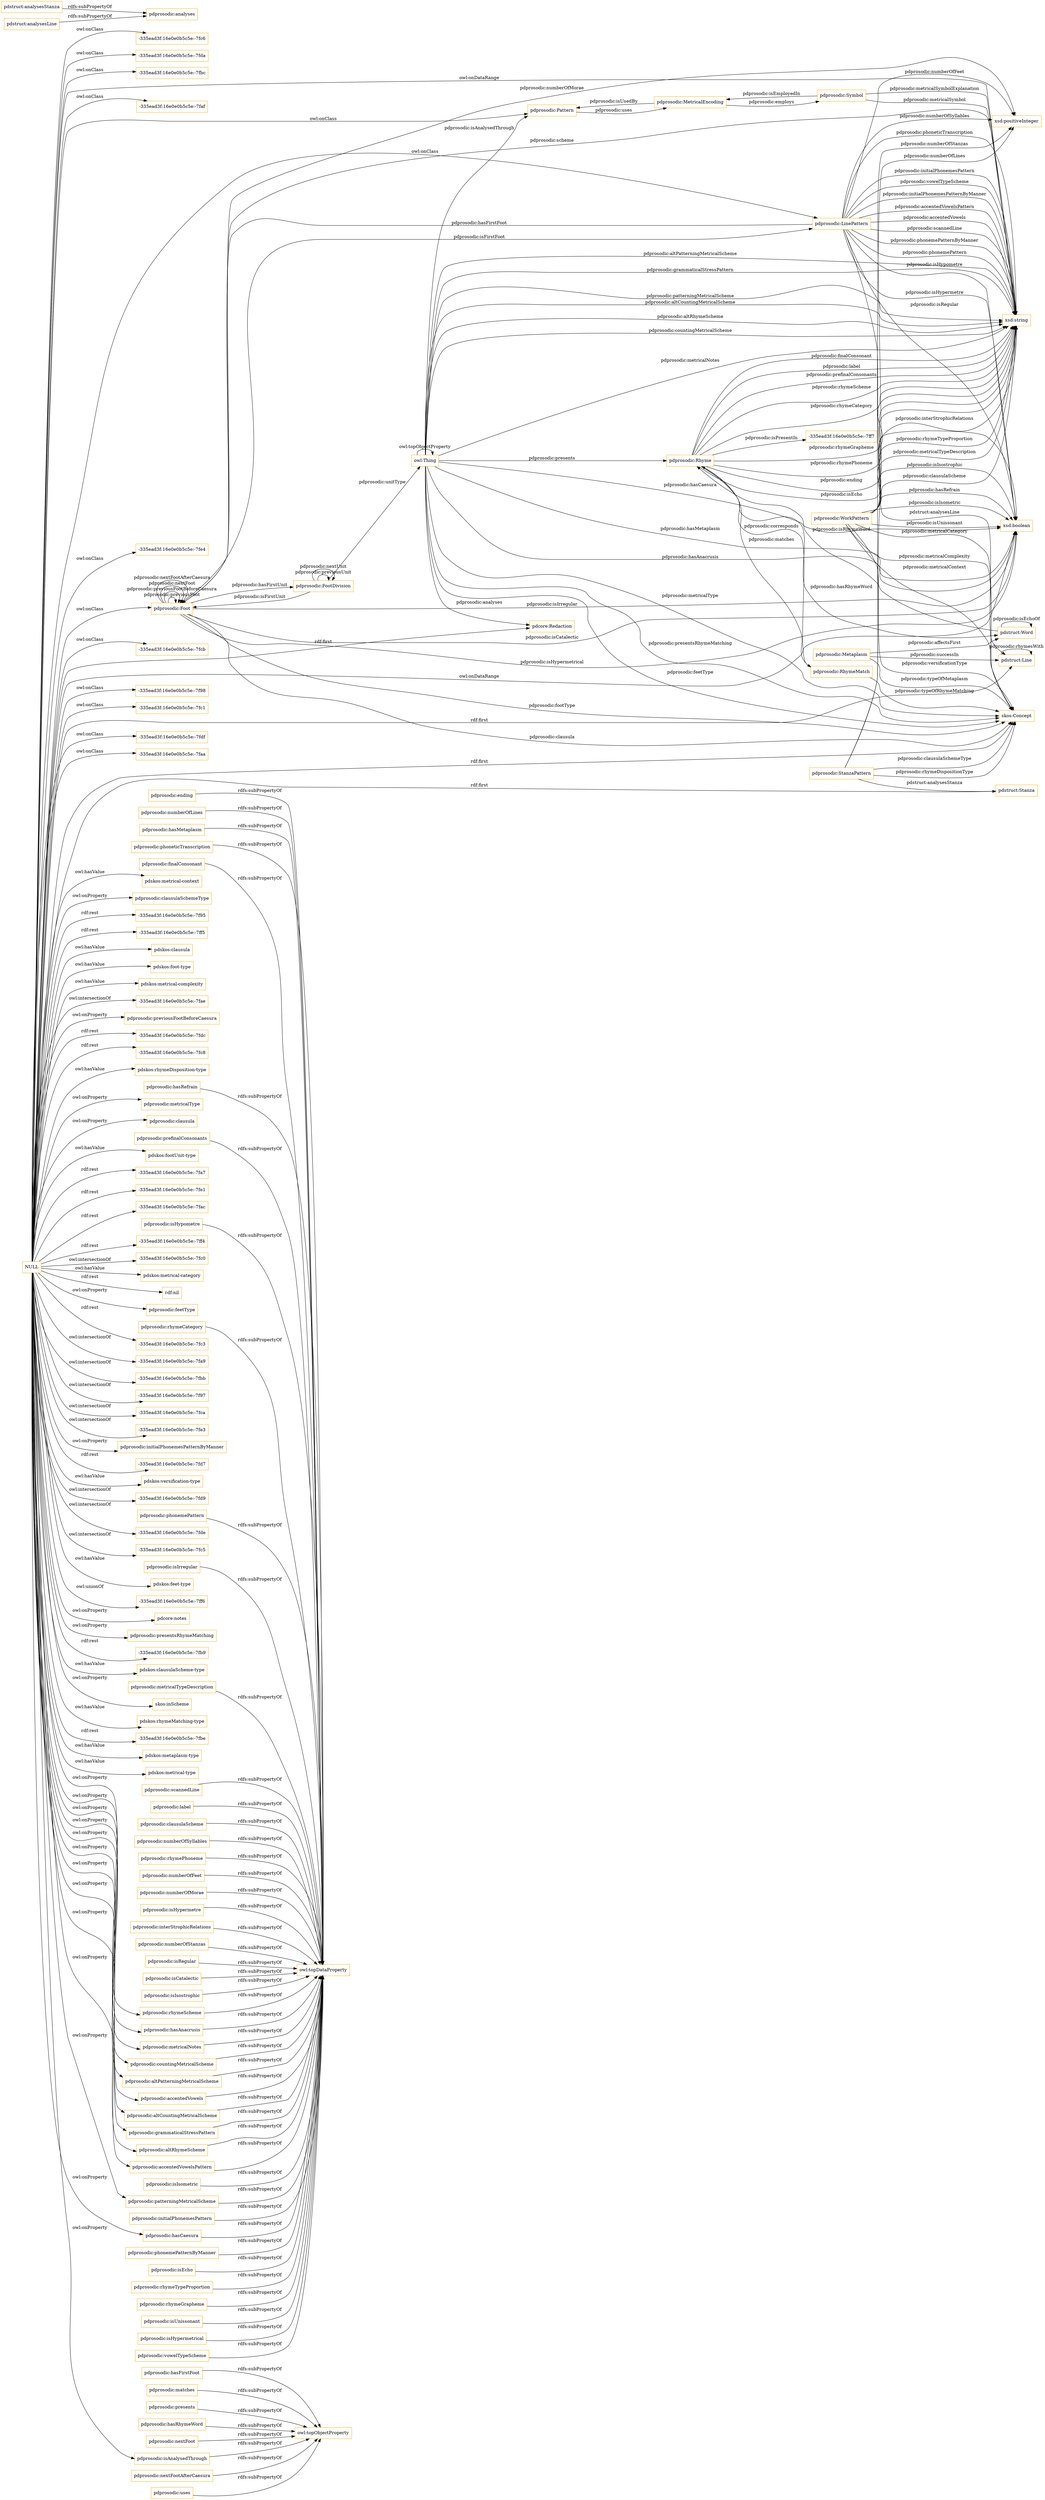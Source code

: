 digraph ar2dtool_diagram { 
rankdir=LR;
size="1501"
node [shape = rectangle, color="orange"]; "-335ead3f:16e0e0b5c5e:-7fc6" "-335ead3f:16e0e0b5c5e:-7fda" "-335ead3f:16e0e0b5c5e:-7fbc" "pdprosodic:WorkPattern" "pdprosodic:Foot" "-335ead3f:16e0e0b5c5e:-7faf" "pdprosodic:Rhyme" "pdstruct:Line" "pdprosodic:LinePattern" "-335ead3f:16e0e0b5c5e:-7fe4" "pdstruct:Word" "pdstruct:Stanza" "-335ead3f:16e0e0b5c5e:-7fcb" "pdprosodic:FootDivision" "-335ead3f:16e0e0b5c5e:-7ff7" "pdprosodic:RhymeMatch" "pdprosodic:Symbol" "pdprosodic:Metaplasm" "pdcore:Redaction" "pdprosodic:Pattern" "-335ead3f:16e0e0b5c5e:-7f98" "-335ead3f:16e0e0b5c5e:-7fc1" "skos:Concept" "-335ead3f:16e0e0b5c5e:-7fdf" "pdprosodic:MetricalEncoding" "-335ead3f:16e0e0b5c5e:-7faa" "pdprosodic:StanzaPattern" ; /*classes style*/
	"pdprosodic:rhymeScheme" -> "owl:topDataProperty" [ label = "rdfs:subPropertyOf" ];
	"pdprosodic:hasAnacrusis" -> "owl:topDataProperty" [ label = "rdfs:subPropertyOf" ];
	"pdprosodic:metricalNotes" -> "owl:topDataProperty" [ label = "rdfs:subPropertyOf" ];
	"pdprosodic:phonemePatternByManner" -> "owl:topDataProperty" [ label = "rdfs:subPropertyOf" ];
	"pdprosodic:isEcho" -> "owl:topDataProperty" [ label = "rdfs:subPropertyOf" ];
	"pdprosodic:rhymeTypeProportion" -> "owl:topDataProperty" [ label = "rdfs:subPropertyOf" ];
	"pdprosodic:rhymeGrapheme" -> "owl:topDataProperty" [ label = "rdfs:subPropertyOf" ];
	"pdprosodic:isUnissonant" -> "owl:topDataProperty" [ label = "rdfs:subPropertyOf" ];
	"pdprosodic:isHypermetrical" -> "owl:topDataProperty" [ label = "rdfs:subPropertyOf" ];
	"pdprosodic:hasFirstFoot" -> "owl:topObjectProperty" [ label = "rdfs:subPropertyOf" ];
	"pdprosodic:countingMetricalScheme" -> "owl:topDataProperty" [ label = "rdfs:subPropertyOf" ];
	"pdprosodic:vowelTypeScheme" -> "owl:topDataProperty" [ label = "rdfs:subPropertyOf" ];
	"pdprosodic:ending" -> "owl:topDataProperty" [ label = "rdfs:subPropertyOf" ];
	"pdprosodic:numberOfLines" -> "owl:topDataProperty" [ label = "rdfs:subPropertyOf" ];
	"pdprosodic:hasMetaplasm" -> "owl:topDataProperty" [ label = "rdfs:subPropertyOf" ];
	"pdprosodic:phoneticTranscription" -> "owl:topDataProperty" [ label = "rdfs:subPropertyOf" ];
	"pdprosodic:matches" -> "owl:topObjectProperty" [ label = "rdfs:subPropertyOf" ];
	"pdprosodic:finalConsonant" -> "owl:topDataProperty" [ label = "rdfs:subPropertyOf" ];
	"pdprosodic:hasRefrain" -> "owl:topDataProperty" [ label = "rdfs:subPropertyOf" ];
	"pdprosodic:prefinalConsonants" -> "owl:topDataProperty" [ label = "rdfs:subPropertyOf" ];
	"pdprosodic:isHypometre" -> "owl:topDataProperty" [ label = "rdfs:subPropertyOf" ];
	"pdprosodic:presents" -> "owl:topObjectProperty" [ label = "rdfs:subPropertyOf" ];
	"pdprosodic:rhymeCategory" -> "owl:topDataProperty" [ label = "rdfs:subPropertyOf" ];
	"pdstruct:analysesStanza" -> "pdprosodic:analyses" [ label = "rdfs:subPropertyOf" ];
	"pdprosodic:phonemePattern" -> "owl:topDataProperty" [ label = "rdfs:subPropertyOf" ];
	"pdprosodic:isIrregular" -> "owl:topDataProperty" [ label = "rdfs:subPropertyOf" ];
	"pdprosodic:hasRhymeWord" -> "owl:topObjectProperty" [ label = "rdfs:subPropertyOf" ];
	"pdprosodic:isAnalysedThrough" -> "owl:topObjectProperty" [ label = "rdfs:subPropertyOf" ];
	"pdprosodic:metricalTypeDescription" -> "owl:topDataProperty" [ label = "rdfs:subPropertyOf" ];
	"pdprosodic:nextFoot" -> "owl:topObjectProperty" [ label = "rdfs:subPropertyOf" ];
	"pdprosodic:altPatterningMetricalScheme" -> "owl:topDataProperty" [ label = "rdfs:subPropertyOf" ];
	"pdprosodic:scannedLine" -> "owl:topDataProperty" [ label = "rdfs:subPropertyOf" ];
	"NULL" -> "pdprosodic:Foot" [ label = "owl:onClass" ];
	"NULL" -> "pdprosodic:accentedVowels" [ label = "owl:onProperty" ];
	"NULL" -> "pdskos:metrical-context" [ label = "owl:hasValue" ];
	"NULL" -> "skos:Concept" [ label = "rdf:first" ];
	"NULL" -> "pdprosodic:clausulaSchemeType" [ label = "owl:onProperty" ];
	"NULL" -> "-335ead3f:16e0e0b5c5e:-7faa" [ label = "owl:onClass" ];
	"NULL" -> "-335ead3f:16e0e0b5c5e:-7f95" [ label = "rdf:rest" ];
	"NULL" -> "-335ead3f:16e0e0b5c5e:-7ff5" [ label = "rdf:rest" ];
	"NULL" -> "pdskos:clausula" [ label = "owl:hasValue" ];
	"NULL" -> "pdskos:foot-type" [ label = "owl:hasValue" ];
	"NULL" -> "pdskos:metrical-complexity" [ label = "owl:hasValue" ];
	"NULL" -> "pdprosodic:altPatterningMetricalScheme" [ label = "owl:onProperty" ];
	"NULL" -> "-335ead3f:16e0e0b5c5e:-7fcb" [ label = "owl:onClass" ];
	"NULL" -> "-335ead3f:16e0e0b5c5e:-7fae" [ label = "owl:intersectionOf" ];
	"NULL" -> "pdprosodic:previousFootBeforeCaesura" [ label = "owl:onProperty" ];
	"NULL" -> "-335ead3f:16e0e0b5c5e:-7fdc" [ label = "rdf:rest" ];
	"NULL" -> "-335ead3f:16e0e0b5c5e:-7fe4" [ label = "owl:onClass" ];
	"NULL" -> "-335ead3f:16e0e0b5c5e:-7fc6" [ label = "owl:onClass" ];
	"NULL" -> "-335ead3f:16e0e0b5c5e:-7fc8" [ label = "rdf:rest" ];
	"NULL" -> "pdskos:rhymeDisposition-type" [ label = "owl:hasValue" ];
	"NULL" -> "pdprosodic:altCountingMetricalScheme" [ label = "owl:onProperty" ];
	"NULL" -> "pdprosodic:hasAnacrusis" [ label = "owl:onProperty" ];
	"NULL" -> "-335ead3f:16e0e0b5c5e:-7fdf" [ label = "owl:onClass" ];
	"NULL" -> "pdprosodic:metricalType" [ label = "owl:onProperty" ];
	"NULL" -> "-335ead3f:16e0e0b5c5e:-7f98" [ label = "owl:onClass" ];
	"NULL" -> "pdprosodic:clausula" [ label = "owl:onProperty" ];
	"NULL" -> "pdprosodic:rhymeScheme" [ label = "owl:onProperty" ];
	"NULL" -> "pdprosodic:grammaticalStressPattern" [ label = "owl:onProperty" ];
	"NULL" -> "-335ead3f:16e0e0b5c5e:-7fda" [ label = "owl:onClass" ];
	"NULL" -> "pdskos:footUnit-type" [ label = "owl:hasValue" ];
	"NULL" -> "pdcore:Redaction" [ label = "rdf:first" ];
	"NULL" -> "-335ead3f:16e0e0b5c5e:-7fa7" [ label = "rdf:rest" ];
	"NULL" -> "-335ead3f:16e0e0b5c5e:-7fe1" [ label = "rdf:rest" ];
	"NULL" -> "-335ead3f:16e0e0b5c5e:-7fac" [ label = "rdf:rest" ];
	"NULL" -> "pdprosodic:altRhymeScheme" [ label = "owl:onProperty" ];
	"NULL" -> "-335ead3f:16e0e0b5c5e:-7ff4" [ label = "rdf:rest" ];
	"NULL" -> "-335ead3f:16e0e0b5c5e:-7fc0" [ label = "owl:intersectionOf" ];
	"NULL" -> "pdskos:metrical-category" [ label = "owl:hasValue" ];
	"NULL" -> "rdf:nil" [ label = "rdf:rest" ];
	"NULL" -> "pdprosodic:Pattern" [ label = "owl:onClass" ];
	"NULL" -> "pdprosodic:feetType" [ label = "owl:onProperty" ];
	"NULL" -> "pdprosodic:accentedVowelsPattern" [ label = "owl:onProperty" ];
	"NULL" -> "-335ead3f:16e0e0b5c5e:-7fc3" [ label = "rdf:rest" ];
	"NULL" -> "pdstruct:Line" [ label = "rdf:first" ];
	"NULL" -> "-335ead3f:16e0e0b5c5e:-7fa9" [ label = "owl:intersectionOf" ];
	"NULL" -> "-335ead3f:16e0e0b5c5e:-7fbb" [ label = "owl:intersectionOf" ];
	"NULL" -> "-335ead3f:16e0e0b5c5e:-7fbc" [ label = "owl:onClass" ];
	"NULL" -> "-335ead3f:16e0e0b5c5e:-7f97" [ label = "owl:intersectionOf" ];
	"NULL" -> "-335ead3f:16e0e0b5c5e:-7fca" [ label = "owl:intersectionOf" ];
	"NULL" -> "pdprosodic:LinePattern" [ label = "owl:onClass" ];
	"NULL" -> "-335ead3f:16e0e0b5c5e:-7fe3" [ label = "owl:intersectionOf" ];
	"NULL" -> "pdprosodic:initialPhonemesPatternByManner" [ label = "owl:onProperty" ];
	"NULL" -> "-335ead3f:16e0e0b5c5e:-7faf" [ label = "owl:onClass" ];
	"NULL" -> "-335ead3f:16e0e0b5c5e:-7fc1" [ label = "owl:onClass" ];
	"NULL" -> "-335ead3f:16e0e0b5c5e:-7fd7" [ label = "rdf:rest" ];
	"NULL" -> "pdstruct:Stanza" [ label = "rdf:first" ];
	"NULL" -> "pdskos:versification-type" [ label = "owl:hasValue" ];
	"NULL" -> "pdprosodic:isAnalysedThrough" [ label = "owl:onProperty" ];
	"NULL" -> "-335ead3f:16e0e0b5c5e:-7fd9" [ label = "owl:intersectionOf" ];
	"NULL" -> "xsd:string" [ label = "owl:onDataRange" ];
	"NULL" -> "pdprosodic:metricalNotes" [ label = "owl:onProperty" ];
	"NULL" -> "-335ead3f:16e0e0b5c5e:-7fde" [ label = "owl:intersectionOf" ];
	"NULL" -> "-335ead3f:16e0e0b5c5e:-7fc5" [ label = "owl:intersectionOf" ];
	"NULL" -> "pdprosodic:patterningMetricalScheme" [ label = "owl:onProperty" ];
	"NULL" -> "pdskos:feet-type" [ label = "owl:hasValue" ];
	"NULL" -> "-335ead3f:16e0e0b5c5e:-7ff6" [ label = "owl:unionOf" ];
	"NULL" -> "pdcore:notes" [ label = "owl:onProperty" ];
	"NULL" -> "pdprosodic:presentsRhymeMatching" [ label = "owl:onProperty" ];
	"NULL" -> "-335ead3f:16e0e0b5c5e:-7fb9" [ label = "rdf:rest" ];
	"NULL" -> "pdskos:clausulaScheme-type" [ label = "owl:hasValue" ];
	"NULL" -> "xsd:boolean" [ label = "owl:onDataRange" ];
	"NULL" -> "skos:inScheme" [ label = "owl:onProperty" ];
	"NULL" -> "pdskos:rhymeMatching-type" [ label = "owl:hasValue" ];
	"NULL" -> "-335ead3f:16e0e0b5c5e:-7fbe" [ label = "rdf:rest" ];
	"NULL" -> "pdskos:metaplasm-type" [ label = "owl:hasValue" ];
	"NULL" -> "pdskos:metrical-type" [ label = "owl:hasValue" ];
	"NULL" -> "pdprosodic:countingMetricalScheme" [ label = "owl:onProperty" ];
	"NULL" -> "pdprosodic:hasCaesura" [ label = "owl:onProperty" ];
	"pdprosodic:label" -> "owl:topDataProperty" [ label = "rdfs:subPropertyOf" ];
	"pdstruct:analysesLine" -> "pdprosodic:analyses" [ label = "rdfs:subPropertyOf" ];
	"pdprosodic:nextFootAfterCaesura" -> "owl:topObjectProperty" [ label = "rdfs:subPropertyOf" ];
	"pdprosodic:accentedVowels" -> "owl:topDataProperty" [ label = "rdfs:subPropertyOf" ];
	"pdprosodic:clausulaScheme" -> "owl:topDataProperty" [ label = "rdfs:subPropertyOf" ];
	"pdprosodic:uses" -> "owl:topObjectProperty" [ label = "rdfs:subPropertyOf" ];
	"pdprosodic:altRhymeScheme" -> "owl:topDataProperty" [ label = "rdfs:subPropertyOf" ];
	"pdprosodic:numberOfSyllables" -> "owl:topDataProperty" [ label = "rdfs:subPropertyOf" ];
	"pdprosodic:rhymePhoneme" -> "owl:topDataProperty" [ label = "rdfs:subPropertyOf" ];
	"pdprosodic:numberOfFeet" -> "owl:topDataProperty" [ label = "rdfs:subPropertyOf" ];
	"pdprosodic:numberOfMorae" -> "owl:topDataProperty" [ label = "rdfs:subPropertyOf" ];
	"pdprosodic:isHypermetre" -> "owl:topDataProperty" [ label = "rdfs:subPropertyOf" ];
	"pdprosodic:accentedVowelsPattern" -> "owl:topDataProperty" [ label = "rdfs:subPropertyOf" ];
	"pdprosodic:interStrophicRelations" -> "owl:topDataProperty" [ label = "rdfs:subPropertyOf" ];
	"pdprosodic:numberOfStanzas" -> "owl:topDataProperty" [ label = "rdfs:subPropertyOf" ];
	"pdprosodic:isRegular" -> "owl:topDataProperty" [ label = "rdfs:subPropertyOf" ];
	"pdprosodic:hasCaesura" -> "owl:topDataProperty" [ label = "rdfs:subPropertyOf" ];
	"pdprosodic:patterningMetricalScheme" -> "owl:topDataProperty" [ label = "rdfs:subPropertyOf" ];
	"pdprosodic:isCatalectic" -> "owl:topDataProperty" [ label = "rdfs:subPropertyOf" ];
	"pdprosodic:altCountingMetricalScheme" -> "owl:topDataProperty" [ label = "rdfs:subPropertyOf" ];
	"pdprosodic:isIsostrophic" -> "owl:topDataProperty" [ label = "rdfs:subPropertyOf" ];
	"pdprosodic:grammaticalStressPattern" -> "owl:topDataProperty" [ label = "rdfs:subPropertyOf" ];
	"pdprosodic:isIsometric" -> "owl:topDataProperty" [ label = "rdfs:subPropertyOf" ];
	"pdprosodic:initialPhonemesPattern" -> "owl:topDataProperty" [ label = "rdfs:subPropertyOf" ];
	"pdprosodic:LinePattern" -> "pdprosodic:Foot" [ label = "pdprosodic:hasFirstFoot" ];
	"pdprosodic:Rhyme" -> "xsd:string" [ label = "pdprosodic:label" ];
	"pdprosodic:LinePattern" -> "xsd:positiveInteger" [ label = "pdprosodic:numberOfFeet" ];
	"owl:Thing" -> "xsd:boolean" [ label = "pdprosodic:hasCaesura" ];
	"pdprosodic:Foot" -> "pdprosodic:Foot" [ label = "pdprosodic:previousFoot" ];
	"pdprosodic:FootDivision" -> "owl:Thing" [ label = "pdprosodic:unitType" ];
	"pdprosodic:Symbol" -> "pdprosodic:MetricalEncoding" [ label = "pdprosodic:isEmployedIn" ];
	"pdprosodic:WorkPattern" -> "xsd:string" [ label = "pdprosodic:interStrophicRelations" ];
	"pdprosodic:WorkPattern" -> "xsd:positiveInteger" [ label = "pdprosodic:numberOfStanzas" ];
	"pdprosodic:Foot" -> "xsd:boolean" [ label = "pdprosodic:isIrregular" ];
	"pdprosodic:RhymeMatch" -> "pdprosodic:Rhyme" [ label = "pdprosodic:corresponds" ];
	"owl:Thing" -> "owl:Thing" [ label = "owl:topObjectProperty" ];
	"pdprosodic:Rhyme" -> "-335ead3f:16e0e0b5c5e:-7ff7" [ label = "pdprosodic:isPresentIn" ];
	"pdprosodic:Foot" -> "pdprosodic:FootDivision" [ label = "pdprosodic:hasFirstUnit" ];
	"pdprosodic:Foot" -> "xsd:string" [ label = "pdprosodic:scheme" ];
	"pdprosodic:Rhyme" -> "xsd:string" [ label = "pdprosodic:prefinalConsonants" ];
	"pdprosodic:Foot" -> "xsd:boolean" [ label = "pdprosodic:isCatalectic" ];
	"owl:Thing" -> "xsd:boolean" [ label = "pdprosodic:hasMetaplasm" ];
	"pdprosodic:WorkPattern" -> "xsd:boolean" [ label = "pdprosodic:isIsostrophic" ];
	"pdprosodic:Foot" -> "pdprosodic:LinePattern" [ label = "pdprosodic:isFirstFoot" ];
	"owl:Thing" -> "pdcore:Redaction" [ label = "pdprosodic:analyses" ];
	"pdprosodic:WorkPattern" -> "xsd:boolean" [ label = "pdprosodic:hasRefrain" ];
	"pdprosodic:Foot" -> "skos:Concept" [ label = "pdprosodic:clausula" ];
	"owl:Thing" -> "skos:Concept" [ label = "pdprosodic:metricalType" ];
	"pdprosodic:Foot" -> "pdprosodic:Foot" [ label = "pdprosodic:previousFootBeforeCaesura" ];
	"pdprosodic:LinePattern" -> "pdstruct:Line" [ label = "pdstruct:analysesLine" ];
	"pdprosodic:MetricalEncoding" -> "pdprosodic:Pattern" [ label = "pdprosodic:isUsedBy" ];
	"pdprosodic:StanzaPattern" -> "skos:Concept" [ label = "pdprosodic:clausulaSchemeType" ];
	"pdprosodic:StanzaPattern" -> "pdstruct:Stanza" [ label = "pdstruct:analysesStanza" ];
	"owl:Thing" -> "pdprosodic:Pattern" [ label = "pdprosodic:isAnalysedThrough" ];
	"pdprosodic:Rhyme" -> "xsd:string" [ label = "pdprosodic:rhymeScheme" ];
	"pdprosodic:Rhyme" -> "xsd:string" [ label = "pdprosodic:rhymeCategory" ];
	"pdprosodic:WorkPattern" -> "xsd:boolean" [ label = "pdprosodic:isIsometric" ];
	"pdprosodic:Rhyme" -> "pdprosodic:RhymeMatch" [ label = "pdprosodic:matches" ];
	"pdprosodic:WorkPattern" -> "xsd:string" [ label = "pdprosodic:rhymeTypeProportion" ];
	"pdprosodic:FootDivision" -> "pdprosodic:Foot" [ label = "pdprosodic:isFirstUnit" ];
	"pdprosodic:FootDivision" -> "pdprosodic:FootDivision" [ label = "pdprosodic:previousUnit" ];
	"pdstruct:Word" -> "pdstruct:Word" [ label = "pdprosodic:isEchoOf" ];
	"pdstruct:Line" -> "pdstruct:Line" [ label = "pdprosodic:rhymesWith" ];
	"pdprosodic:Rhyme" -> "xsd:string" [ label = "pdprosodic:rhymeGrapheme" ];
	"pdprosodic:LinePattern" -> "xsd:string" [ label = "pdprosodic:vowelTypeScheme" ];
	"pdprosodic:LinePattern" -> "xsd:boolean" [ label = "pdprosodic:isHypometre" ];
	"pdprosodic:Foot" -> "skos:Concept" [ label = "pdprosodic:footType" ];
	"pdprosodic:Symbol" -> "xsd:string" [ label = "pdprosodic:metricalSymbolExplanation" ];
	"pdprosodic:StanzaPattern" -> "xsd:string" [ label = "pdprosodic:clausulaScheme" ];
	"pdprosodic:Foot" -> "xsd:positiveInteger" [ label = "pdprosodic:numberOfMorae" ];
	"pdprosodic:Metaplasm" -> "pdstruct:Line" [ label = "pdprosodic:successIn" ];
	"owl:Thing" -> "xsd:string" [ label = "pdprosodic:altPatterningMetricalScheme" ];
	"pdprosodic:LinePattern" -> "xsd:string" [ label = "pdprosodic:initialPhonemesPatternByManner" ];
	"pdprosodic:Foot" -> "xsd:boolean" [ label = "pdprosodic:isHypermetrical" ];
	"pdprosodic:WorkPattern" -> "skos:Concept" [ label = "pdprosodic:metricalContext" ];
	"pdprosodic:WorkPattern" -> "skos:Concept" [ label = "pdprosodic:versificationType" ];
	"pdprosodic:StanzaPattern" -> "skos:Concept" [ label = "pdprosodic:rhymeDispositionType" ];
	"pdprosodic:MetricalEncoding" -> "pdprosodic:Symbol" [ label = "pdprosodic:employs" ];
	"pdprosodic:LinePattern" -> "xsd:string" [ label = "pdprosodic:accentedVowelsPattern" ];
	"pdstruct:Word" -> "pdprosodic:Rhyme" [ label = "pdprosodic:isRhymeWord" ];
	"pdprosodic:Foot" -> "pdprosodic:Foot" [ label = "pdprosodic:nextFoot" ];
	"pdprosodic:RhymeMatch" -> "skos:Concept" [ label = "pdprosodic:typeOfRhymeMatching" ];
	"pdprosodic:WorkPattern" -> "skos:Concept" [ label = "pdprosodic:metricalCategory" ];
	"pdprosodic:LinePattern" -> "xsd:string" [ label = "pdprosodic:accentedVowels" ];
	"owl:Thing" -> "xsd:string" [ label = "pdprosodic:grammaticalStressPattern" ];
	"pdprosodic:WorkPattern" -> "xsd:string" [ label = "pdprosodic:metricalTypeDescription" ];
	"pdprosodic:LinePattern" -> "xsd:string" [ label = "pdprosodic:scannedLine" ];
	"owl:Thing" -> "xsd:string" [ label = "pdprosodic:patterningMetricalScheme" ];
	"pdprosodic:Rhyme" -> "pdstruct:Word" [ label = "pdprosodic:hasRhymeWord" ];
	"pdprosodic:LinePattern" -> "xsd:string" [ label = "pdprosodic:phonemePatternByManner" ];
	"pdprosodic:LinePattern" -> "xsd:boolean" [ label = "pdprosodic:isHypermetre" ];
	"owl:Thing" -> "xsd:string" [ label = "pdprosodic:altCountingMetricalScheme" ];
	"owl:Thing" -> "xsd:string" [ label = "pdprosodic:altRhymeScheme" ];
	"pdprosodic:Foot" -> "pdprosodic:Foot" [ label = "pdprosodic:nextFootAfterCaesura" ];
	"pdprosodic:WorkPattern" -> "xsd:boolean" [ label = "pdprosodic:isUnissonant" ];
	"pdprosodic:Rhyme" -> "xsd:string" [ label = "pdprosodic:rhymePhoneme" ];
	"pdprosodic:Rhyme" -> "xsd:string" [ label = "pdprosodic:ending" ];
	"pdprosodic:WorkPattern" -> "skos:Concept" [ label = "pdprosodic:metricalComplexity" ];
	"pdprosodic:Rhyme" -> "xsd:string" [ label = "pdprosodic:finalConsonant" ];
	"pdprosodic:LinePattern" -> "xsd:boolean" [ label = "pdprosodic:isRegular" ];
	"pdprosodic:LinePattern" -> "xsd:string" [ label = "pdprosodic:phonemePattern" ];
	"owl:Thing" -> "skos:Concept" [ label = "pdprosodic:presentsRhymeMatching" ];
	"owl:Thing" -> "xsd:boolean" [ label = "pdprosodic:hasAnacrusis" ];
	"pdprosodic:Rhyme" -> "xsd:boolean" [ label = "pdprosodic:isEcho" ];
	"pdprosodic:LinePattern" -> "xsd:positiveInteger" [ label = "pdprosodic:numberOfSyllables" ];
	"owl:Thing" -> "xsd:string" [ label = "pdprosodic:countingMetricalScheme" ];
	"owl:Thing" -> "xsd:string" [ label = "pdprosodic:metricalNotes" ];
	"owl:Thing" -> "pdprosodic:Rhyme" [ label = "pdprosodic:presents" ];
	"pdprosodic:StanzaPattern" -> "xsd:positiveInteger" [ label = "pdprosodic:numberOfLines" ];
	"pdprosodic:Metaplasm" -> "pdstruct:Word" [ label = "pdprosodic:affectsFirst" ];
	"pdprosodic:LinePattern" -> "xsd:string" [ label = "pdprosodic:phoneticTranscription" ];
	"pdprosodic:FootDivision" -> "pdprosodic:FootDivision" [ label = "pdprosodic:nextUnit" ];
	"pdprosodic:Symbol" -> "xsd:string" [ label = "pdprosodic:metricalSymbol" ];
	"pdprosodic:Metaplasm" -> "skos:Concept" [ label = "pdprosodic:typeOfMetaplasm" ];
	"pdprosodic:LinePattern" -> "xsd:string" [ label = "pdprosodic:initialPhonemesPattern" ];
	"owl:Thing" -> "skos:Concept" [ label = "pdprosodic:feetType" ];
	"pdprosodic:Pattern" -> "pdprosodic:MetricalEncoding" [ label = "pdprosodic:uses" ];

}
